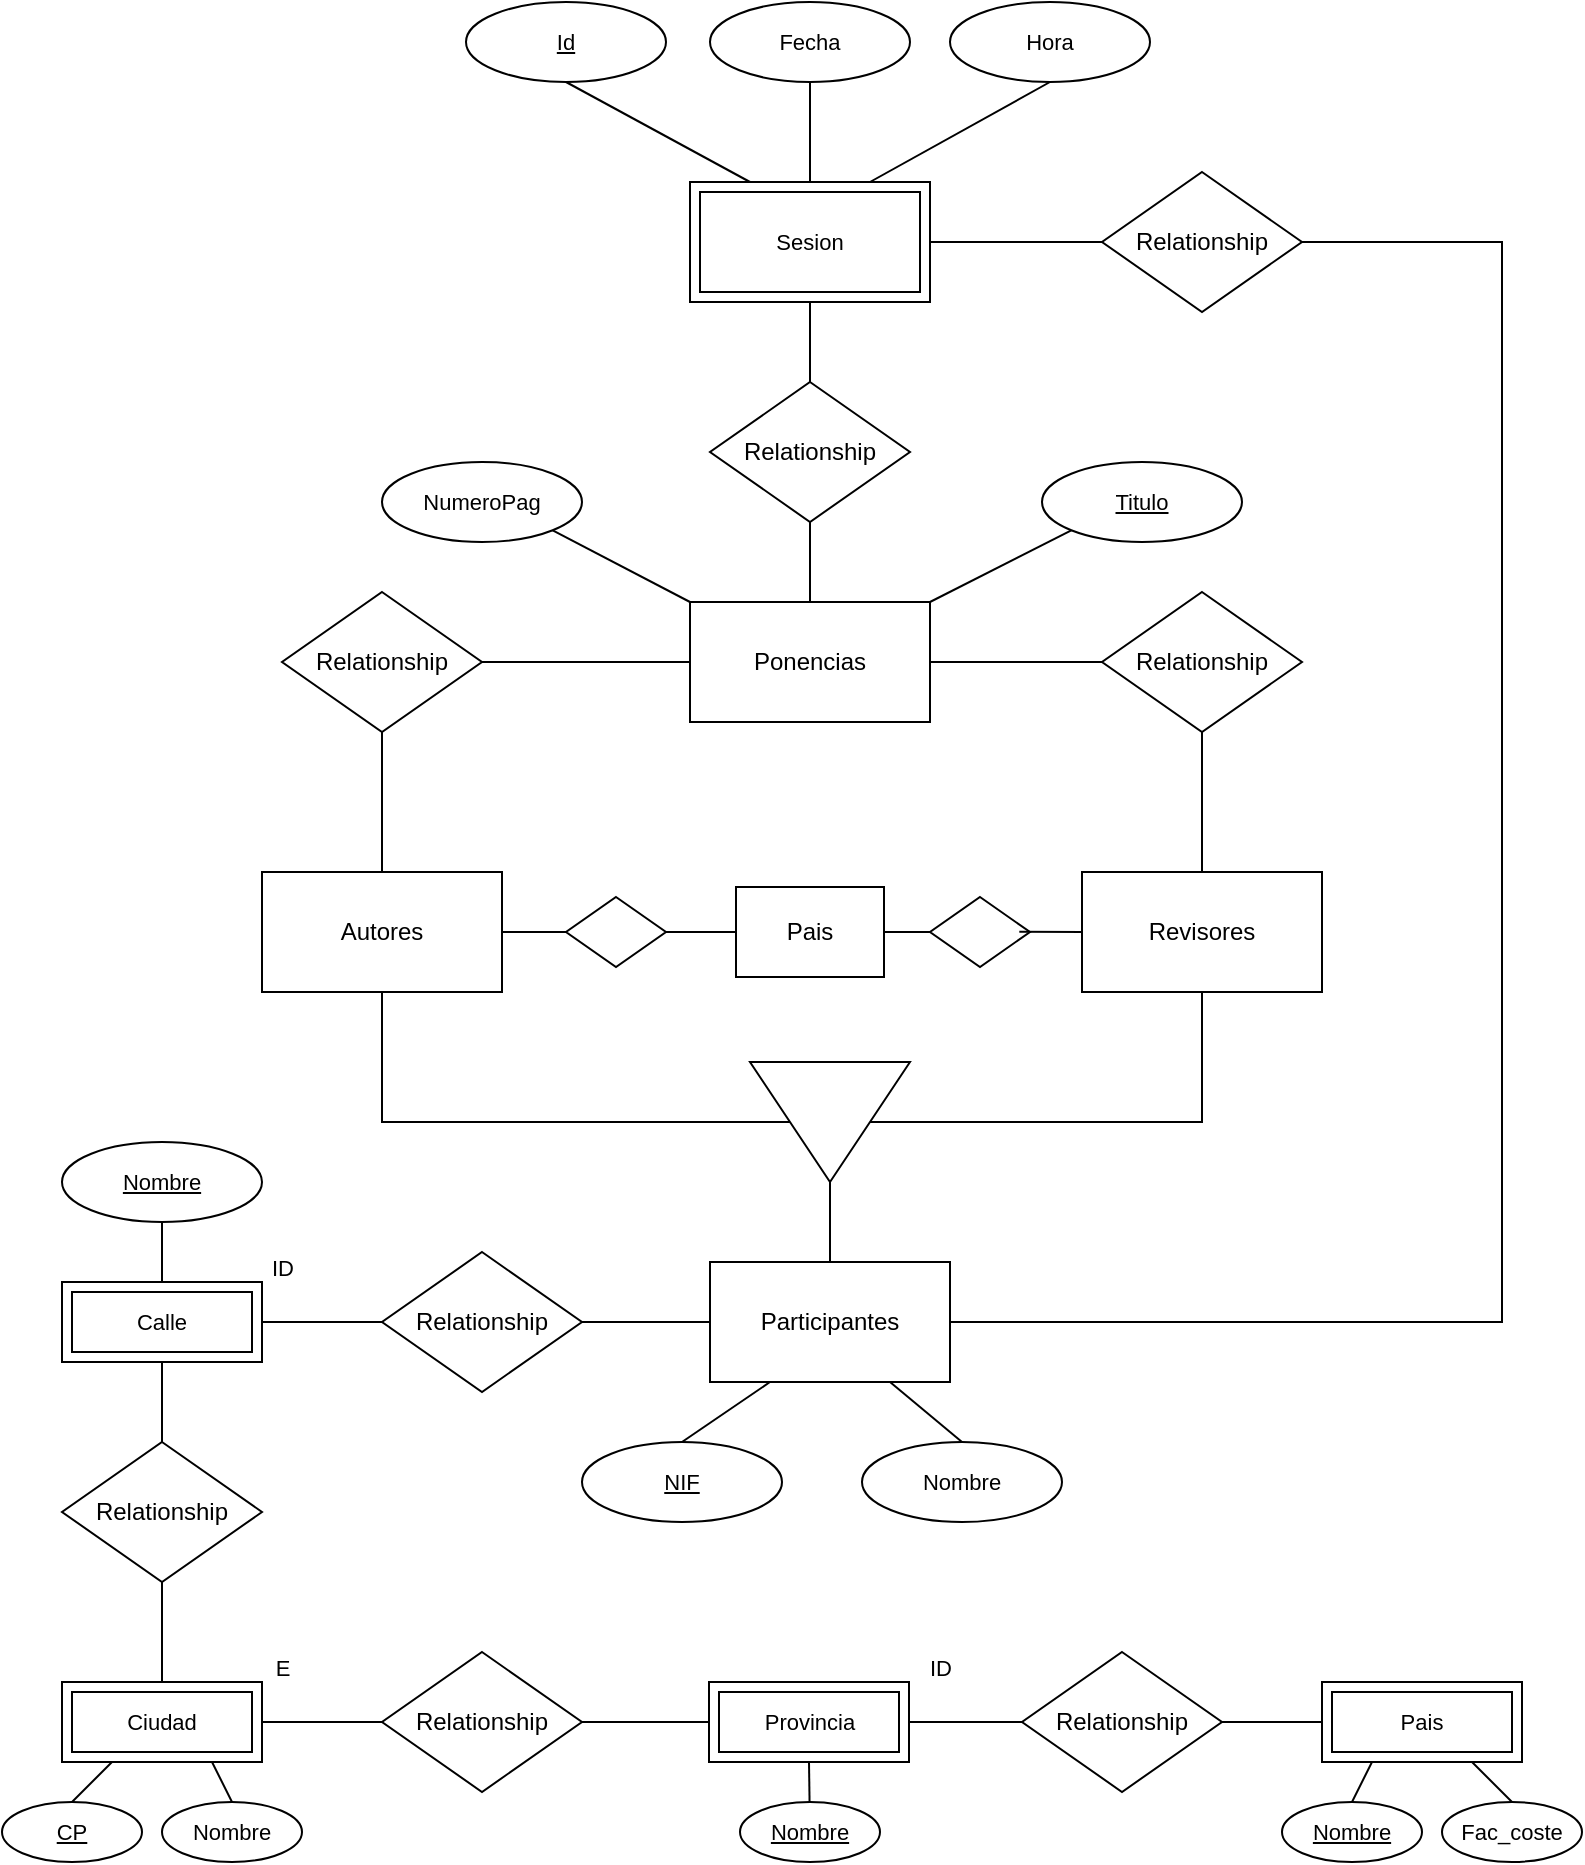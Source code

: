 <mxfile version="24.7.16">
  <diagram name="Página-1" id="-LFT9OT-KLbQ5YFDQJQC">
    <mxGraphModel dx="1434" dy="763" grid="1" gridSize="10" guides="1" tooltips="1" connect="1" arrows="1" fold="1" page="1" pageScale="1" pageWidth="827" pageHeight="1169" math="0" shadow="0">
      <root>
        <mxCell id="0" />
        <mxCell id="1" parent="0" />
        <mxCell id="xnjiOy1totS6Ebt6B5Ss-13" style="edgeStyle=none;shape=connector;rounded=0;orthogonalLoop=1;jettySize=auto;html=1;exitX=0.5;exitY=0;exitDx=0;exitDy=0;entryX=0.5;entryY=1;entryDx=0;entryDy=0;strokeColor=default;align=center;verticalAlign=middle;fontFamily=Helvetica;fontSize=11;fontColor=default;labelBackgroundColor=default;endArrow=none;endFill=0;" edge="1" parent="1" target="xnjiOy1totS6Ebt6B5Ss-9">
          <mxGeometry relative="1" as="geometry">
            <mxPoint x="414" y="370" as="sourcePoint" />
          </mxGeometry>
        </mxCell>
        <mxCell id="xnjiOy1totS6Ebt6B5Ss-105" style="edgeStyle=none;shape=connector;rounded=0;orthogonalLoop=1;jettySize=auto;html=1;exitX=1;exitY=0;exitDx=0;exitDy=0;entryX=0;entryY=1;entryDx=0;entryDy=0;strokeColor=default;align=center;verticalAlign=middle;fontFamily=Helvetica;fontSize=11;fontColor=default;labelBackgroundColor=default;endArrow=none;endFill=0;" edge="1" parent="1" source="xnjiOy1totS6Ebt6B5Ss-1" target="xnjiOy1totS6Ebt6B5Ss-53">
          <mxGeometry relative="1" as="geometry" />
        </mxCell>
        <mxCell id="xnjiOy1totS6Ebt6B5Ss-106" style="edgeStyle=none;shape=connector;rounded=0;orthogonalLoop=1;jettySize=auto;html=1;exitX=0;exitY=0;exitDx=0;exitDy=0;entryX=1;entryY=1;entryDx=0;entryDy=0;strokeColor=default;align=center;verticalAlign=middle;fontFamily=Helvetica;fontSize=11;fontColor=default;labelBackgroundColor=default;endArrow=none;endFill=0;" edge="1" parent="1" source="xnjiOy1totS6Ebt6B5Ss-1" target="xnjiOy1totS6Ebt6B5Ss-54">
          <mxGeometry relative="1" as="geometry" />
        </mxCell>
        <mxCell id="xnjiOy1totS6Ebt6B5Ss-1" value="Ponencias" style="rounded=0;whiteSpace=wrap;html=1;" vertex="1" parent="1">
          <mxGeometry x="354" y="340" width="120" height="60" as="geometry" />
        </mxCell>
        <mxCell id="xnjiOy1totS6Ebt6B5Ss-55" style="edgeStyle=none;shape=connector;rounded=0;orthogonalLoop=1;jettySize=auto;html=1;exitX=0.5;exitY=0;exitDx=0;exitDy=0;entryX=0.5;entryY=1;entryDx=0;entryDy=0;strokeColor=default;align=center;verticalAlign=middle;fontFamily=Helvetica;fontSize=11;fontColor=default;labelBackgroundColor=default;endArrow=none;endFill=0;" edge="1" parent="1" source="xnjiOy1totS6Ebt6B5Ss-2" target="xnjiOy1totS6Ebt6B5Ss-52">
          <mxGeometry relative="1" as="geometry" />
        </mxCell>
        <mxCell id="xnjiOy1totS6Ebt6B5Ss-2" value="Revisores" style="rounded=0;whiteSpace=wrap;html=1;" vertex="1" parent="1">
          <mxGeometry x="550" y="475" width="120" height="60" as="geometry" />
        </mxCell>
        <mxCell id="xnjiOy1totS6Ebt6B5Ss-43" style="edgeStyle=orthogonalEdgeStyle;shape=connector;rounded=0;orthogonalLoop=1;jettySize=auto;html=1;exitX=1;exitY=0.5;exitDx=0;exitDy=0;entryX=1;entryY=0.5;entryDx=0;entryDy=0;strokeColor=default;align=center;verticalAlign=middle;fontFamily=Helvetica;fontSize=11;fontColor=default;labelBackgroundColor=default;endArrow=none;endFill=0;" edge="1" parent="1" source="xnjiOy1totS6Ebt6B5Ss-3" target="xnjiOy1totS6Ebt6B5Ss-44">
          <mxGeometry relative="1" as="geometry">
            <Array as="points">
              <mxPoint x="760" y="700" />
              <mxPoint x="760" y="160" />
            </Array>
          </mxGeometry>
        </mxCell>
        <mxCell id="xnjiOy1totS6Ebt6B5Ss-80" style="edgeStyle=none;shape=connector;rounded=0;orthogonalLoop=1;jettySize=auto;html=1;exitX=0;exitY=0.5;exitDx=0;exitDy=0;entryX=1;entryY=0.5;entryDx=0;entryDy=0;strokeColor=default;align=center;verticalAlign=middle;fontFamily=Helvetica;fontSize=11;fontColor=default;labelBackgroundColor=default;endArrow=none;endFill=0;" edge="1" parent="1" source="xnjiOy1totS6Ebt6B5Ss-3" target="xnjiOy1totS6Ebt6B5Ss-78">
          <mxGeometry relative="1" as="geometry" />
        </mxCell>
        <mxCell id="xnjiOy1totS6Ebt6B5Ss-3" value="Participantes" style="rounded=0;whiteSpace=wrap;html=1;" vertex="1" parent="1">
          <mxGeometry x="364" y="670" width="120" height="60" as="geometry" />
        </mxCell>
        <mxCell id="xnjiOy1totS6Ebt6B5Ss-4" value="Autores" style="rounded=0;whiteSpace=wrap;html=1;" vertex="1" parent="1">
          <mxGeometry x="140" y="475" width="120" height="60" as="geometry" />
        </mxCell>
        <mxCell id="xnjiOy1totS6Ebt6B5Ss-6" value="Sesion" style="shape=ext;margin=3;double=1;whiteSpace=wrap;html=1;align=center;fontFamily=Helvetica;fontSize=11;fontColor=default;labelBackgroundColor=default;" vertex="1" parent="1">
          <mxGeometry x="354" y="130" width="120" height="60" as="geometry" />
        </mxCell>
        <mxCell id="xnjiOy1totS6Ebt6B5Ss-14" style="edgeStyle=none;shape=connector;rounded=0;orthogonalLoop=1;jettySize=auto;html=1;exitX=0.5;exitY=0;exitDx=0;exitDy=0;entryX=0.5;entryY=1;entryDx=0;entryDy=0;strokeColor=default;align=center;verticalAlign=middle;fontFamily=Helvetica;fontSize=11;fontColor=default;labelBackgroundColor=default;endArrow=none;endFill=0;" edge="1" parent="1" source="xnjiOy1totS6Ebt6B5Ss-9" target="xnjiOy1totS6Ebt6B5Ss-6">
          <mxGeometry relative="1" as="geometry" />
        </mxCell>
        <mxCell id="xnjiOy1totS6Ebt6B5Ss-9" value="Relationship" style="shape=rhombus;perimeter=rhombusPerimeter;whiteSpace=wrap;html=1;align=center;" vertex="1" parent="1">
          <mxGeometry x="364" y="230" width="100" height="70" as="geometry" />
        </mxCell>
        <mxCell id="xnjiOy1totS6Ebt6B5Ss-40" style="edgeStyle=none;shape=connector;rounded=0;orthogonalLoop=1;jettySize=auto;html=1;exitX=0.5;exitY=1;exitDx=0;exitDy=0;entryX=0.25;entryY=0;entryDx=0;entryDy=0;strokeColor=default;align=center;verticalAlign=middle;fontFamily=Helvetica;fontSize=11;fontColor=default;labelBackgroundColor=default;endArrow=none;endFill=0;" edge="1" parent="1" source="xnjiOy1totS6Ebt6B5Ss-37" target="xnjiOy1totS6Ebt6B5Ss-6">
          <mxGeometry relative="1" as="geometry" />
        </mxCell>
        <mxCell id="xnjiOy1totS6Ebt6B5Ss-37" value="&lt;u&gt;Id&lt;/u&gt;" style="ellipse;whiteSpace=wrap;html=1;align=center;fontFamily=Helvetica;fontSize=11;fontColor=default;labelBackgroundColor=default;" vertex="1" parent="1">
          <mxGeometry x="242" y="40" width="100" height="40" as="geometry" />
        </mxCell>
        <mxCell id="xnjiOy1totS6Ebt6B5Ss-42" style="edgeStyle=none;shape=connector;rounded=0;orthogonalLoop=1;jettySize=auto;html=1;exitX=0.5;exitY=1;exitDx=0;exitDy=0;entryX=0.75;entryY=0;entryDx=0;entryDy=0;strokeColor=default;align=center;verticalAlign=middle;fontFamily=Helvetica;fontSize=11;fontColor=default;labelBackgroundColor=default;endArrow=none;endFill=0;" edge="1" parent="1" source="xnjiOy1totS6Ebt6B5Ss-38" target="xnjiOy1totS6Ebt6B5Ss-6">
          <mxGeometry relative="1" as="geometry" />
        </mxCell>
        <mxCell id="xnjiOy1totS6Ebt6B5Ss-38" value="Hora" style="ellipse;whiteSpace=wrap;html=1;align=center;fontFamily=Helvetica;fontSize=11;fontColor=default;labelBackgroundColor=default;" vertex="1" parent="1">
          <mxGeometry x="484" y="40" width="100" height="40" as="geometry" />
        </mxCell>
        <mxCell id="xnjiOy1totS6Ebt6B5Ss-41" style="edgeStyle=none;shape=connector;rounded=0;orthogonalLoop=1;jettySize=auto;html=1;exitX=0.5;exitY=1;exitDx=0;exitDy=0;entryX=0.5;entryY=0;entryDx=0;entryDy=0;strokeColor=default;align=center;verticalAlign=middle;fontFamily=Helvetica;fontSize=11;fontColor=default;labelBackgroundColor=default;endArrow=none;endFill=0;" edge="1" parent="1" source="xnjiOy1totS6Ebt6B5Ss-39" target="xnjiOy1totS6Ebt6B5Ss-6">
          <mxGeometry relative="1" as="geometry" />
        </mxCell>
        <mxCell id="xnjiOy1totS6Ebt6B5Ss-39" value="Fecha" style="ellipse;whiteSpace=wrap;html=1;align=center;fontFamily=Helvetica;fontSize=11;fontColor=default;labelBackgroundColor=default;" vertex="1" parent="1">
          <mxGeometry x="364" y="40" width="100" height="40" as="geometry" />
        </mxCell>
        <mxCell id="xnjiOy1totS6Ebt6B5Ss-45" style="edgeStyle=none;shape=connector;rounded=0;orthogonalLoop=1;jettySize=auto;html=1;exitX=0;exitY=0.5;exitDx=0;exitDy=0;entryX=1;entryY=0.5;entryDx=0;entryDy=0;strokeColor=default;align=center;verticalAlign=middle;fontFamily=Helvetica;fontSize=11;fontColor=default;labelBackgroundColor=default;endArrow=none;endFill=0;" edge="1" parent="1" source="xnjiOy1totS6Ebt6B5Ss-44" target="xnjiOy1totS6Ebt6B5Ss-6">
          <mxGeometry relative="1" as="geometry" />
        </mxCell>
        <mxCell id="xnjiOy1totS6Ebt6B5Ss-44" value="Relationship" style="shape=rhombus;perimeter=rhombusPerimeter;whiteSpace=wrap;html=1;align=center;" vertex="1" parent="1">
          <mxGeometry x="560" y="125" width="100" height="70" as="geometry" />
        </mxCell>
        <mxCell id="xnjiOy1totS6Ebt6B5Ss-57" style="edgeStyle=none;shape=connector;rounded=0;orthogonalLoop=1;jettySize=auto;html=1;exitX=1;exitY=0.5;exitDx=0;exitDy=0;entryX=0;entryY=0.5;entryDx=0;entryDy=0;strokeColor=default;align=center;verticalAlign=middle;fontFamily=Helvetica;fontSize=11;fontColor=default;labelBackgroundColor=default;endArrow=none;endFill=0;" edge="1" parent="1" source="xnjiOy1totS6Ebt6B5Ss-51" target="xnjiOy1totS6Ebt6B5Ss-1">
          <mxGeometry relative="1" as="geometry" />
        </mxCell>
        <mxCell id="xnjiOy1totS6Ebt6B5Ss-58" style="edgeStyle=none;shape=connector;rounded=0;orthogonalLoop=1;jettySize=auto;html=1;exitX=0.5;exitY=1;exitDx=0;exitDy=0;strokeColor=default;align=center;verticalAlign=middle;fontFamily=Helvetica;fontSize=11;fontColor=default;labelBackgroundColor=default;endArrow=none;endFill=0;" edge="1" parent="1" source="xnjiOy1totS6Ebt6B5Ss-51" target="xnjiOy1totS6Ebt6B5Ss-4">
          <mxGeometry relative="1" as="geometry" />
        </mxCell>
        <mxCell id="xnjiOy1totS6Ebt6B5Ss-51" value="Relationship" style="shape=rhombus;perimeter=rhombusPerimeter;whiteSpace=wrap;html=1;align=center;" vertex="1" parent="1">
          <mxGeometry x="150" y="335" width="100" height="70" as="geometry" />
        </mxCell>
        <mxCell id="xnjiOy1totS6Ebt6B5Ss-56" style="edgeStyle=none;shape=connector;rounded=0;orthogonalLoop=1;jettySize=auto;html=1;exitX=0;exitY=0.5;exitDx=0;exitDy=0;strokeColor=default;align=center;verticalAlign=middle;fontFamily=Helvetica;fontSize=11;fontColor=default;labelBackgroundColor=default;endArrow=none;endFill=0;" edge="1" parent="1" source="xnjiOy1totS6Ebt6B5Ss-52" target="xnjiOy1totS6Ebt6B5Ss-1">
          <mxGeometry relative="1" as="geometry" />
        </mxCell>
        <mxCell id="xnjiOy1totS6Ebt6B5Ss-52" value="Relationship" style="shape=rhombus;perimeter=rhombusPerimeter;whiteSpace=wrap;html=1;align=center;" vertex="1" parent="1">
          <mxGeometry x="560" y="335" width="100" height="70" as="geometry" />
        </mxCell>
        <mxCell id="xnjiOy1totS6Ebt6B5Ss-53" value="&lt;u&gt;Titulo&lt;/u&gt;" style="ellipse;whiteSpace=wrap;html=1;align=center;fontFamily=Helvetica;fontSize=11;fontColor=default;labelBackgroundColor=default;" vertex="1" parent="1">
          <mxGeometry x="530" y="270" width="100" height="40" as="geometry" />
        </mxCell>
        <mxCell id="xnjiOy1totS6Ebt6B5Ss-54" value="NumeroPag" style="ellipse;whiteSpace=wrap;html=1;align=center;fontFamily=Helvetica;fontSize=11;fontColor=default;labelBackgroundColor=default;" vertex="1" parent="1">
          <mxGeometry x="200" y="270" width="100" height="40" as="geometry" />
        </mxCell>
        <mxCell id="xnjiOy1totS6Ebt6B5Ss-60" style="edgeStyle=orthogonalEdgeStyle;shape=connector;rounded=0;orthogonalLoop=1;jettySize=auto;html=1;exitX=0.5;exitY=1;exitDx=0;exitDy=0;entryX=0.5;entryY=1;entryDx=0;entryDy=0;strokeColor=default;align=center;verticalAlign=middle;fontFamily=Helvetica;fontSize=11;fontColor=default;labelBackgroundColor=default;endArrow=none;endFill=0;" edge="1" parent="1" source="xnjiOy1totS6Ebt6B5Ss-59" target="xnjiOy1totS6Ebt6B5Ss-4">
          <mxGeometry relative="1" as="geometry" />
        </mxCell>
        <mxCell id="xnjiOy1totS6Ebt6B5Ss-61" style="edgeStyle=orthogonalEdgeStyle;shape=connector;rounded=0;orthogonalLoop=1;jettySize=auto;html=1;exitX=0.5;exitY=0;exitDx=0;exitDy=0;entryX=0.5;entryY=1;entryDx=0;entryDy=0;strokeColor=default;align=center;verticalAlign=middle;fontFamily=Helvetica;fontSize=11;fontColor=default;labelBackgroundColor=default;endArrow=none;endFill=0;" edge="1" parent="1" source="xnjiOy1totS6Ebt6B5Ss-59" target="xnjiOy1totS6Ebt6B5Ss-2">
          <mxGeometry relative="1" as="geometry" />
        </mxCell>
        <mxCell id="xnjiOy1totS6Ebt6B5Ss-62" style="edgeStyle=none;shape=connector;rounded=0;orthogonalLoop=1;jettySize=auto;html=1;exitX=1;exitY=0.5;exitDx=0;exitDy=0;strokeColor=default;align=center;verticalAlign=middle;fontFamily=Helvetica;fontSize=11;fontColor=default;labelBackgroundColor=default;endArrow=none;endFill=0;" edge="1" parent="1" source="xnjiOy1totS6Ebt6B5Ss-59" target="xnjiOy1totS6Ebt6B5Ss-3">
          <mxGeometry relative="1" as="geometry" />
        </mxCell>
        <mxCell id="xnjiOy1totS6Ebt6B5Ss-59" value="" style="triangle;whiteSpace=wrap;html=1;fontFamily=Helvetica;fontSize=11;fontColor=default;labelBackgroundColor=default;rotation=0;direction=south;" vertex="1" parent="1">
          <mxGeometry x="384" y="570" width="80" height="60" as="geometry" />
        </mxCell>
        <mxCell id="xnjiOy1totS6Ebt6B5Ss-71" style="edgeStyle=none;shape=connector;rounded=0;orthogonalLoop=1;jettySize=auto;html=1;exitX=0;exitY=0.5;exitDx=0;exitDy=0;entryX=1;entryY=0.5;entryDx=0;entryDy=0;strokeColor=default;align=center;verticalAlign=middle;fontFamily=Helvetica;fontSize=11;fontColor=default;labelBackgroundColor=default;endArrow=none;endFill=0;" edge="1" parent="1" source="xnjiOy1totS6Ebt6B5Ss-63" target="xnjiOy1totS6Ebt6B5Ss-4">
          <mxGeometry relative="1" as="geometry" />
        </mxCell>
        <mxCell id="xnjiOy1totS6Ebt6B5Ss-63" value="" style="shape=rhombus;perimeter=rhombusPerimeter;whiteSpace=wrap;html=1;align=center;" vertex="1" parent="1">
          <mxGeometry x="292" y="487.5" width="50" height="35" as="geometry" />
        </mxCell>
        <mxCell id="xnjiOy1totS6Ebt6B5Ss-70" style="edgeStyle=none;shape=connector;rounded=0;orthogonalLoop=1;jettySize=auto;html=1;exitX=0;exitY=0.5;exitDx=0;exitDy=0;entryX=1;entryY=0.5;entryDx=0;entryDy=0;strokeColor=default;align=center;verticalAlign=middle;fontFamily=Helvetica;fontSize=11;fontColor=default;labelBackgroundColor=default;endArrow=none;endFill=0;" edge="1" parent="1" source="xnjiOy1totS6Ebt6B5Ss-64" target="xnjiOy1totS6Ebt6B5Ss-63">
          <mxGeometry relative="1" as="geometry" />
        </mxCell>
        <mxCell id="xnjiOy1totS6Ebt6B5Ss-64" value="Pais" style="rounded=0;whiteSpace=wrap;html=1;" vertex="1" parent="1">
          <mxGeometry x="377" y="482.5" width="74" height="45" as="geometry" />
        </mxCell>
        <mxCell id="xnjiOy1totS6Ebt6B5Ss-69" style="edgeStyle=none;shape=connector;rounded=0;orthogonalLoop=1;jettySize=auto;html=1;exitX=0;exitY=0.5;exitDx=0;exitDy=0;strokeColor=default;align=center;verticalAlign=middle;fontFamily=Helvetica;fontSize=11;fontColor=default;labelBackgroundColor=default;endArrow=none;endFill=0;entryX=1;entryY=0.5;entryDx=0;entryDy=0;" edge="1" parent="1" source="xnjiOy1totS6Ebt6B5Ss-67" target="xnjiOy1totS6Ebt6B5Ss-64">
          <mxGeometry relative="1" as="geometry" />
        </mxCell>
        <mxCell id="xnjiOy1totS6Ebt6B5Ss-67" value="" style="shape=rhombus;perimeter=rhombusPerimeter;whiteSpace=wrap;html=1;align=center;" vertex="1" parent="1">
          <mxGeometry x="474" y="487.5" width="50" height="35" as="geometry" />
        </mxCell>
        <mxCell id="xnjiOy1totS6Ebt6B5Ss-68" style="edgeStyle=none;shape=connector;rounded=0;orthogonalLoop=1;jettySize=auto;html=1;exitX=0;exitY=0.5;exitDx=0;exitDy=0;entryX=0.893;entryY=0.495;entryDx=0;entryDy=0;entryPerimeter=0;strokeColor=default;align=center;verticalAlign=middle;fontFamily=Helvetica;fontSize=11;fontColor=default;labelBackgroundColor=default;endArrow=none;endFill=0;" edge="1" parent="1" source="xnjiOy1totS6Ebt6B5Ss-2" target="xnjiOy1totS6Ebt6B5Ss-67">
          <mxGeometry relative="1" as="geometry" />
        </mxCell>
        <mxCell id="xnjiOy1totS6Ebt6B5Ss-83" style="edgeStyle=none;shape=connector;rounded=0;orthogonalLoop=1;jettySize=auto;html=1;entryX=0.5;entryY=0;entryDx=0;entryDy=0;strokeColor=default;align=center;verticalAlign=middle;fontFamily=Helvetica;fontSize=11;fontColor=default;labelBackgroundColor=default;endArrow=none;endFill=0;" edge="1" parent="1" source="xnjiOy1totS6Ebt6B5Ss-73" target="xnjiOy1totS6Ebt6B5Ss-82">
          <mxGeometry relative="1" as="geometry" />
        </mxCell>
        <mxCell id="xnjiOy1totS6Ebt6B5Ss-73" value="Calle" style="shape=ext;margin=3;double=1;whiteSpace=wrap;html=1;align=center;fontFamily=Helvetica;fontSize=11;fontColor=default;labelBackgroundColor=default;" vertex="1" parent="1">
          <mxGeometry x="40" y="680" width="100" height="40" as="geometry" />
        </mxCell>
        <mxCell id="xnjiOy1totS6Ebt6B5Ss-88" style="edgeStyle=none;shape=connector;rounded=0;orthogonalLoop=1;jettySize=auto;html=1;entryX=0;entryY=0.5;entryDx=0;entryDy=0;strokeColor=default;align=center;verticalAlign=middle;fontFamily=Helvetica;fontSize=11;fontColor=default;labelBackgroundColor=default;endArrow=none;endFill=0;" edge="1" parent="1" source="xnjiOy1totS6Ebt6B5Ss-74" target="xnjiOy1totS6Ebt6B5Ss-86">
          <mxGeometry relative="1" as="geometry" />
        </mxCell>
        <mxCell id="xnjiOy1totS6Ebt6B5Ss-74" value="Ciudad" style="shape=ext;margin=3;double=1;whiteSpace=wrap;html=1;align=center;fontFamily=Helvetica;fontSize=11;fontColor=default;labelBackgroundColor=default;" vertex="1" parent="1">
          <mxGeometry x="40" y="880" width="100" height="40" as="geometry" />
        </mxCell>
        <mxCell id="xnjiOy1totS6Ebt6B5Ss-90" style="edgeStyle=none;shape=connector;rounded=0;orthogonalLoop=1;jettySize=auto;html=1;exitX=1;exitY=0.5;exitDx=0;exitDy=0;entryX=0;entryY=0.5;entryDx=0;entryDy=0;strokeColor=default;align=center;verticalAlign=middle;fontFamily=Helvetica;fontSize=11;fontColor=default;labelBackgroundColor=default;endArrow=none;endFill=0;" edge="1" parent="1" source="xnjiOy1totS6Ebt6B5Ss-75" target="xnjiOy1totS6Ebt6B5Ss-87">
          <mxGeometry relative="1" as="geometry" />
        </mxCell>
        <mxCell id="xnjiOy1totS6Ebt6B5Ss-75" value="Provincia" style="shape=ext;margin=3;double=1;whiteSpace=wrap;html=1;align=center;fontFamily=Helvetica;fontSize=11;fontColor=default;labelBackgroundColor=default;" vertex="1" parent="1">
          <mxGeometry x="363.5" y="880" width="100" height="40" as="geometry" />
        </mxCell>
        <mxCell id="xnjiOy1totS6Ebt6B5Ss-76" value="Pais" style="shape=ext;margin=3;double=1;whiteSpace=wrap;html=1;align=center;fontFamily=Helvetica;fontSize=11;fontColor=default;labelBackgroundColor=default;" vertex="1" parent="1">
          <mxGeometry x="670" y="880" width="100" height="40" as="geometry" />
        </mxCell>
        <mxCell id="xnjiOy1totS6Ebt6B5Ss-81" style="edgeStyle=none;shape=connector;rounded=0;orthogonalLoop=1;jettySize=auto;html=1;exitX=0;exitY=0.5;exitDx=0;exitDy=0;strokeColor=default;align=center;verticalAlign=middle;fontFamily=Helvetica;fontSize=11;fontColor=default;labelBackgroundColor=default;endArrow=none;endFill=0;" edge="1" parent="1" source="xnjiOy1totS6Ebt6B5Ss-78" target="xnjiOy1totS6Ebt6B5Ss-73">
          <mxGeometry relative="1" as="geometry" />
        </mxCell>
        <mxCell id="xnjiOy1totS6Ebt6B5Ss-78" value="Relationship" style="shape=rhombus;perimeter=rhombusPerimeter;whiteSpace=wrap;html=1;align=center;" vertex="1" parent="1">
          <mxGeometry x="200" y="665" width="100" height="70" as="geometry" />
        </mxCell>
        <mxCell id="xnjiOy1totS6Ebt6B5Ss-84" style="edgeStyle=none;shape=connector;rounded=0;orthogonalLoop=1;jettySize=auto;html=1;exitX=0.5;exitY=1;exitDx=0;exitDy=0;entryX=0.5;entryY=0;entryDx=0;entryDy=0;strokeColor=default;align=center;verticalAlign=middle;fontFamily=Helvetica;fontSize=11;fontColor=default;labelBackgroundColor=default;endArrow=none;endFill=0;" edge="1" parent="1" source="xnjiOy1totS6Ebt6B5Ss-82" target="xnjiOy1totS6Ebt6B5Ss-74">
          <mxGeometry relative="1" as="geometry" />
        </mxCell>
        <mxCell id="xnjiOy1totS6Ebt6B5Ss-82" value="Relationship" style="shape=rhombus;perimeter=rhombusPerimeter;whiteSpace=wrap;html=1;align=center;" vertex="1" parent="1">
          <mxGeometry x="40" y="760" width="100" height="70" as="geometry" />
        </mxCell>
        <mxCell id="xnjiOy1totS6Ebt6B5Ss-89" style="edgeStyle=none;shape=connector;rounded=0;orthogonalLoop=1;jettySize=auto;html=1;exitX=1;exitY=0.5;exitDx=0;exitDy=0;entryX=0;entryY=0.5;entryDx=0;entryDy=0;strokeColor=default;align=center;verticalAlign=middle;fontFamily=Helvetica;fontSize=11;fontColor=default;labelBackgroundColor=default;endArrow=none;endFill=0;" edge="1" parent="1" source="xnjiOy1totS6Ebt6B5Ss-86" target="xnjiOy1totS6Ebt6B5Ss-75">
          <mxGeometry relative="1" as="geometry" />
        </mxCell>
        <mxCell id="xnjiOy1totS6Ebt6B5Ss-86" value="Relationship" style="shape=rhombus;perimeter=rhombusPerimeter;whiteSpace=wrap;html=1;align=center;" vertex="1" parent="1">
          <mxGeometry x="200" y="865" width="100" height="70" as="geometry" />
        </mxCell>
        <mxCell id="xnjiOy1totS6Ebt6B5Ss-91" style="edgeStyle=none;shape=connector;rounded=0;orthogonalLoop=1;jettySize=auto;html=1;exitX=1;exitY=0.5;exitDx=0;exitDy=0;entryX=0;entryY=0.5;entryDx=0;entryDy=0;strokeColor=default;align=center;verticalAlign=middle;fontFamily=Helvetica;fontSize=11;fontColor=default;labelBackgroundColor=default;endArrow=none;endFill=0;" edge="1" parent="1" source="xnjiOy1totS6Ebt6B5Ss-87" target="xnjiOy1totS6Ebt6B5Ss-76">
          <mxGeometry relative="1" as="geometry" />
        </mxCell>
        <mxCell id="xnjiOy1totS6Ebt6B5Ss-87" value="Relationship" style="shape=rhombus;perimeter=rhombusPerimeter;whiteSpace=wrap;html=1;align=center;" vertex="1" parent="1">
          <mxGeometry x="520" y="865" width="100" height="70" as="geometry" />
        </mxCell>
        <mxCell id="xnjiOy1totS6Ebt6B5Ss-93" style="edgeStyle=none;shape=connector;rounded=0;orthogonalLoop=1;jettySize=auto;html=1;exitX=0.5;exitY=1;exitDx=0;exitDy=0;entryX=0.5;entryY=0;entryDx=0;entryDy=0;strokeColor=default;align=center;verticalAlign=middle;fontFamily=Helvetica;fontSize=11;fontColor=default;labelBackgroundColor=default;endArrow=none;endFill=0;" edge="1" parent="1" source="xnjiOy1totS6Ebt6B5Ss-92" target="xnjiOy1totS6Ebt6B5Ss-73">
          <mxGeometry relative="1" as="geometry" />
        </mxCell>
        <mxCell id="xnjiOy1totS6Ebt6B5Ss-92" value="&lt;u&gt;Nombre&lt;/u&gt;" style="ellipse;whiteSpace=wrap;html=1;align=center;fontFamily=Helvetica;fontSize=11;fontColor=default;labelBackgroundColor=default;" vertex="1" parent="1">
          <mxGeometry x="40" y="610" width="100" height="40" as="geometry" />
        </mxCell>
        <mxCell id="xnjiOy1totS6Ebt6B5Ss-97" style="edgeStyle=none;shape=connector;rounded=0;orthogonalLoop=1;jettySize=auto;html=1;exitX=0.5;exitY=0;exitDx=0;exitDy=0;entryX=0.25;entryY=1;entryDx=0;entryDy=0;strokeColor=default;align=center;verticalAlign=middle;fontFamily=Helvetica;fontSize=11;fontColor=default;labelBackgroundColor=default;endArrow=none;endFill=0;" edge="1" parent="1" source="xnjiOy1totS6Ebt6B5Ss-94" target="xnjiOy1totS6Ebt6B5Ss-74">
          <mxGeometry relative="1" as="geometry" />
        </mxCell>
        <mxCell id="xnjiOy1totS6Ebt6B5Ss-94" value="&lt;u&gt;CP&lt;/u&gt;" style="ellipse;whiteSpace=wrap;html=1;align=center;fontFamily=Helvetica;fontSize=11;fontColor=default;labelBackgroundColor=default;" vertex="1" parent="1">
          <mxGeometry x="10" y="940" width="70" height="30" as="geometry" />
        </mxCell>
        <mxCell id="xnjiOy1totS6Ebt6B5Ss-98" style="edgeStyle=none;shape=connector;rounded=0;orthogonalLoop=1;jettySize=auto;html=1;exitX=0.5;exitY=0;exitDx=0;exitDy=0;entryX=0.75;entryY=1;entryDx=0;entryDy=0;strokeColor=default;align=center;verticalAlign=middle;fontFamily=Helvetica;fontSize=11;fontColor=default;labelBackgroundColor=default;endArrow=none;endFill=0;" edge="1" parent="1" source="xnjiOy1totS6Ebt6B5Ss-96" target="xnjiOy1totS6Ebt6B5Ss-74">
          <mxGeometry relative="1" as="geometry" />
        </mxCell>
        <mxCell id="xnjiOy1totS6Ebt6B5Ss-96" value="Nombre" style="ellipse;whiteSpace=wrap;html=1;align=center;fontFamily=Helvetica;fontSize=11;fontColor=default;labelBackgroundColor=default;" vertex="1" parent="1">
          <mxGeometry x="90" y="940" width="70" height="30" as="geometry" />
        </mxCell>
        <mxCell id="xnjiOy1totS6Ebt6B5Ss-102" style="edgeStyle=none;shape=connector;rounded=0;orthogonalLoop=1;jettySize=auto;html=1;entryX=0.5;entryY=1;entryDx=0;entryDy=0;strokeColor=default;align=center;verticalAlign=middle;fontFamily=Helvetica;fontSize=11;fontColor=default;labelBackgroundColor=default;endArrow=none;endFill=0;" edge="1" parent="1" source="xnjiOy1totS6Ebt6B5Ss-99" target="xnjiOy1totS6Ebt6B5Ss-75">
          <mxGeometry relative="1" as="geometry" />
        </mxCell>
        <mxCell id="xnjiOy1totS6Ebt6B5Ss-99" value="&lt;u&gt;Nombre&lt;/u&gt;" style="ellipse;whiteSpace=wrap;html=1;align=center;fontFamily=Helvetica;fontSize=11;fontColor=default;labelBackgroundColor=default;" vertex="1" parent="1">
          <mxGeometry x="379" y="940" width="70" height="30" as="geometry" />
        </mxCell>
        <mxCell id="xnjiOy1totS6Ebt6B5Ss-103" style="edgeStyle=none;shape=connector;rounded=0;orthogonalLoop=1;jettySize=auto;html=1;exitX=0.5;exitY=0;exitDx=0;exitDy=0;entryX=0.25;entryY=1;entryDx=0;entryDy=0;strokeColor=default;align=center;verticalAlign=middle;fontFamily=Helvetica;fontSize=11;fontColor=default;labelBackgroundColor=default;endArrow=none;endFill=0;" edge="1" parent="1" source="xnjiOy1totS6Ebt6B5Ss-100" target="xnjiOy1totS6Ebt6B5Ss-76">
          <mxGeometry relative="1" as="geometry" />
        </mxCell>
        <mxCell id="xnjiOy1totS6Ebt6B5Ss-100" value="&lt;u&gt;Nombre&lt;/u&gt;" style="ellipse;whiteSpace=wrap;html=1;align=center;fontFamily=Helvetica;fontSize=11;fontColor=default;labelBackgroundColor=default;" vertex="1" parent="1">
          <mxGeometry x="650" y="940" width="70" height="30" as="geometry" />
        </mxCell>
        <mxCell id="xnjiOy1totS6Ebt6B5Ss-104" style="edgeStyle=none;shape=connector;rounded=0;orthogonalLoop=1;jettySize=auto;html=1;exitX=0.5;exitY=0;exitDx=0;exitDy=0;entryX=0.75;entryY=1;entryDx=0;entryDy=0;strokeColor=default;align=center;verticalAlign=middle;fontFamily=Helvetica;fontSize=11;fontColor=default;labelBackgroundColor=default;endArrow=none;endFill=0;" edge="1" parent="1" source="xnjiOy1totS6Ebt6B5Ss-101" target="xnjiOy1totS6Ebt6B5Ss-76">
          <mxGeometry relative="1" as="geometry" />
        </mxCell>
        <mxCell id="xnjiOy1totS6Ebt6B5Ss-101" value="Fac_coste" style="ellipse;whiteSpace=wrap;html=1;align=center;fontFamily=Helvetica;fontSize=11;fontColor=default;labelBackgroundColor=default;" vertex="1" parent="1">
          <mxGeometry x="730" y="940" width="70" height="30" as="geometry" />
        </mxCell>
        <mxCell id="xnjiOy1totS6Ebt6B5Ss-107" value="E" style="text;html=1;align=center;verticalAlign=middle;resizable=0;points=[];autosize=1;strokeColor=none;fillColor=none;fontFamily=Helvetica;fontSize=11;fontColor=default;labelBackgroundColor=default;" vertex="1" parent="1">
          <mxGeometry x="135" y="858" width="30" height="30" as="geometry" />
        </mxCell>
        <mxCell id="xnjiOy1totS6Ebt6B5Ss-108" value="ID" style="text;html=1;align=center;verticalAlign=middle;resizable=0;points=[];autosize=1;strokeColor=none;fillColor=none;fontFamily=Helvetica;fontSize=11;fontColor=default;labelBackgroundColor=default;" vertex="1" parent="1">
          <mxGeometry x="135" y="658" width="30" height="30" as="geometry" />
        </mxCell>
        <mxCell id="xnjiOy1totS6Ebt6B5Ss-109" value="ID" style="text;html=1;align=center;verticalAlign=middle;resizable=0;points=[];autosize=1;strokeColor=none;fillColor=none;fontFamily=Helvetica;fontSize=11;fontColor=default;labelBackgroundColor=default;" vertex="1" parent="1">
          <mxGeometry x="464" y="858" width="30" height="30" as="geometry" />
        </mxCell>
        <mxCell id="xnjiOy1totS6Ebt6B5Ss-113" style="edgeStyle=none;shape=connector;rounded=0;orthogonalLoop=1;jettySize=auto;html=1;exitX=0.5;exitY=0;exitDx=0;exitDy=0;entryX=0.75;entryY=1;entryDx=0;entryDy=0;strokeColor=default;align=center;verticalAlign=middle;fontFamily=Helvetica;fontSize=11;fontColor=default;labelBackgroundColor=default;endArrow=none;endFill=0;" edge="1" parent="1" source="xnjiOy1totS6Ebt6B5Ss-110" target="xnjiOy1totS6Ebt6B5Ss-3">
          <mxGeometry relative="1" as="geometry" />
        </mxCell>
        <mxCell id="xnjiOy1totS6Ebt6B5Ss-110" value="Nombre" style="ellipse;whiteSpace=wrap;html=1;align=center;fontFamily=Helvetica;fontSize=11;fontColor=default;labelBackgroundColor=default;" vertex="1" parent="1">
          <mxGeometry x="440" y="760" width="100" height="40" as="geometry" />
        </mxCell>
        <mxCell id="xnjiOy1totS6Ebt6B5Ss-112" style="edgeStyle=none;shape=connector;rounded=0;orthogonalLoop=1;jettySize=auto;html=1;exitX=0.5;exitY=0;exitDx=0;exitDy=0;entryX=0.25;entryY=1;entryDx=0;entryDy=0;strokeColor=default;align=center;verticalAlign=middle;fontFamily=Helvetica;fontSize=11;fontColor=default;labelBackgroundColor=default;endArrow=none;endFill=0;" edge="1" parent="1" source="xnjiOy1totS6Ebt6B5Ss-111" target="xnjiOy1totS6Ebt6B5Ss-3">
          <mxGeometry relative="1" as="geometry" />
        </mxCell>
        <mxCell id="xnjiOy1totS6Ebt6B5Ss-111" value="&lt;u&gt;NIF&lt;/u&gt;" style="ellipse;whiteSpace=wrap;html=1;align=center;fontFamily=Helvetica;fontSize=11;fontColor=default;labelBackgroundColor=default;" vertex="1" parent="1">
          <mxGeometry x="300" y="760" width="100" height="40" as="geometry" />
        </mxCell>
      </root>
    </mxGraphModel>
  </diagram>
</mxfile>
